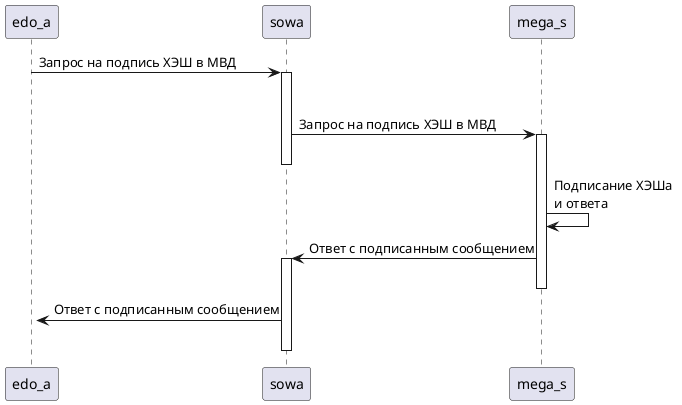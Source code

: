 @startuml

edo_a -> sowa++: Запрос на подпись ХЭШ в МВД
deactivate edo_a
sowa -> mega_s++: Запрос на подпись ХЭШ в МВД
deactivate sowa
mega_s -> mega_s: Подписание ХЭШа \nи ответа
mega_s -> sowa++: Ответ с подписанным сообщением
deactivate mega_s
sowa -> edo_a++: Ответ с подписанным сообщением
deactivate sowa

@enduml